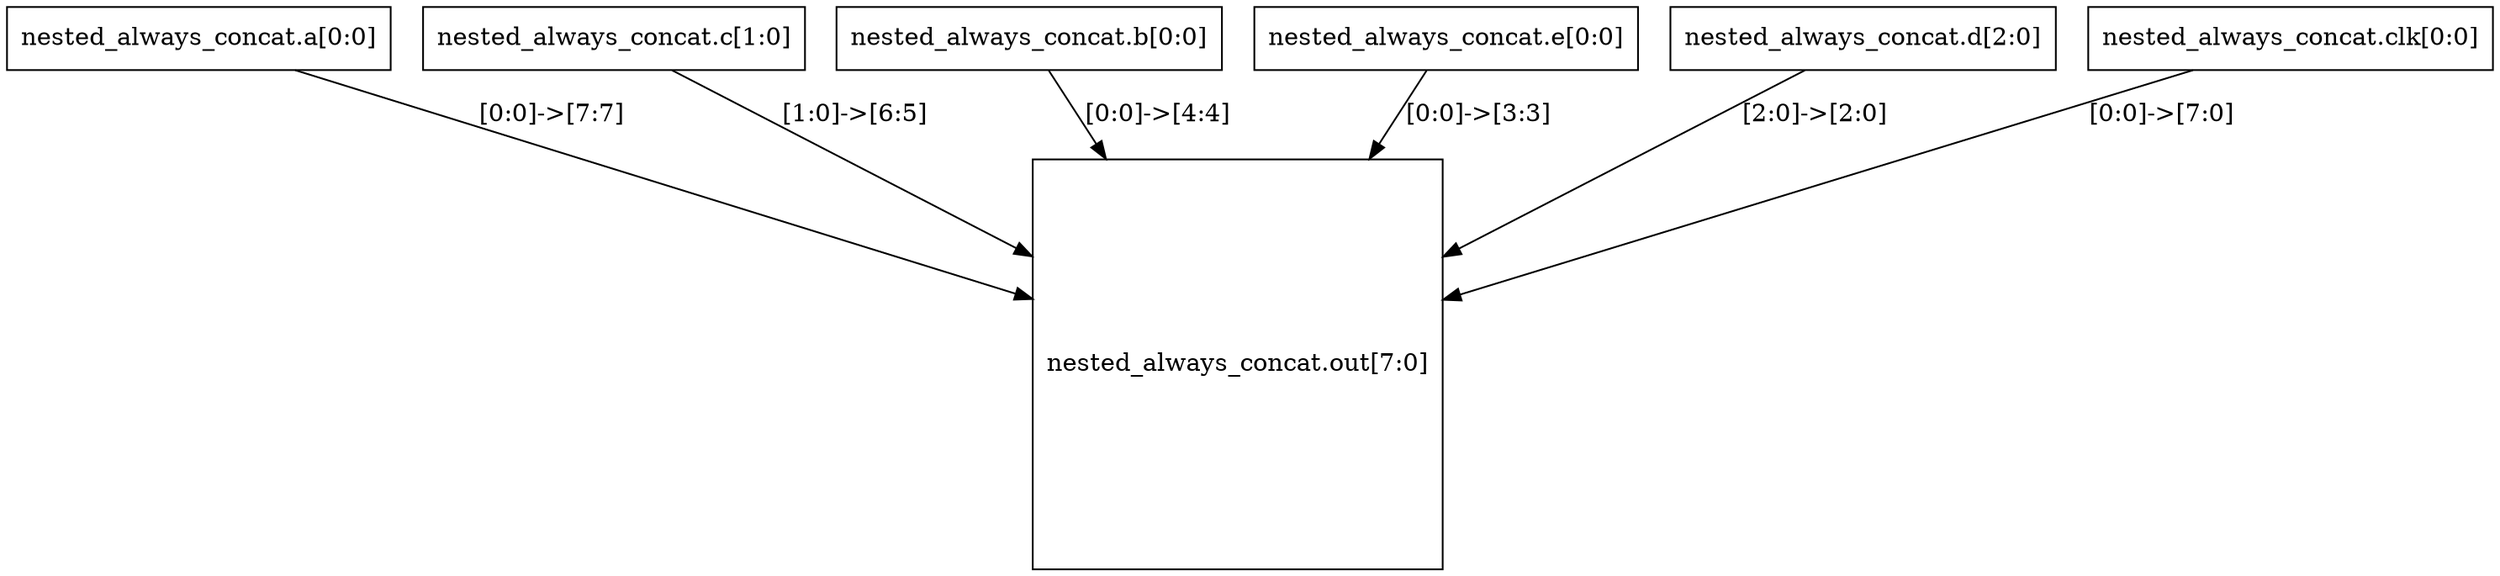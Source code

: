 digraph G {
	"nested_always_concat.a" -> "nested_always_concat.out"[label="[0:0]->[7:7]"];
	"nested_always_concat.c" -> "nested_always_concat.out"[label="[1:0]->[6:5]"];
	"nested_always_concat.b" -> "nested_always_concat.out"[label="[0:0]->[4:4]"];
	"nested_always_concat.e" -> "nested_always_concat.out"[label="[0:0]->[3:3]"];
	"nested_always_concat.d" -> "nested_always_concat.out"[label="[2:0]->[2:0]"];
	"nested_always_concat.clk" -> "nested_always_concat.out"[label="[0:0]->[7:0]"];
	"nested_always_concat.a" [shape=rectangle, label="nested_always_concat.a[0:0]"];
	"nested_always_concat.b" [shape=rectangle, label="nested_always_concat.b[0:0]"];
	"nested_always_concat.c" [shape=rectangle, label="nested_always_concat.c[1:0]"];
	"nested_always_concat.clk" [shape=rectangle, label="nested_always_concat.clk[0:0]"];
	"nested_always_concat.d" [shape=rectangle, label="nested_always_concat.d[2:0]"];
	"nested_always_concat.e" [shape=rectangle, label="nested_always_concat.e[0:0]"];
	"nested_always_concat.out" [shape=square, label="nested_always_concat.out[7:0]"];
}
